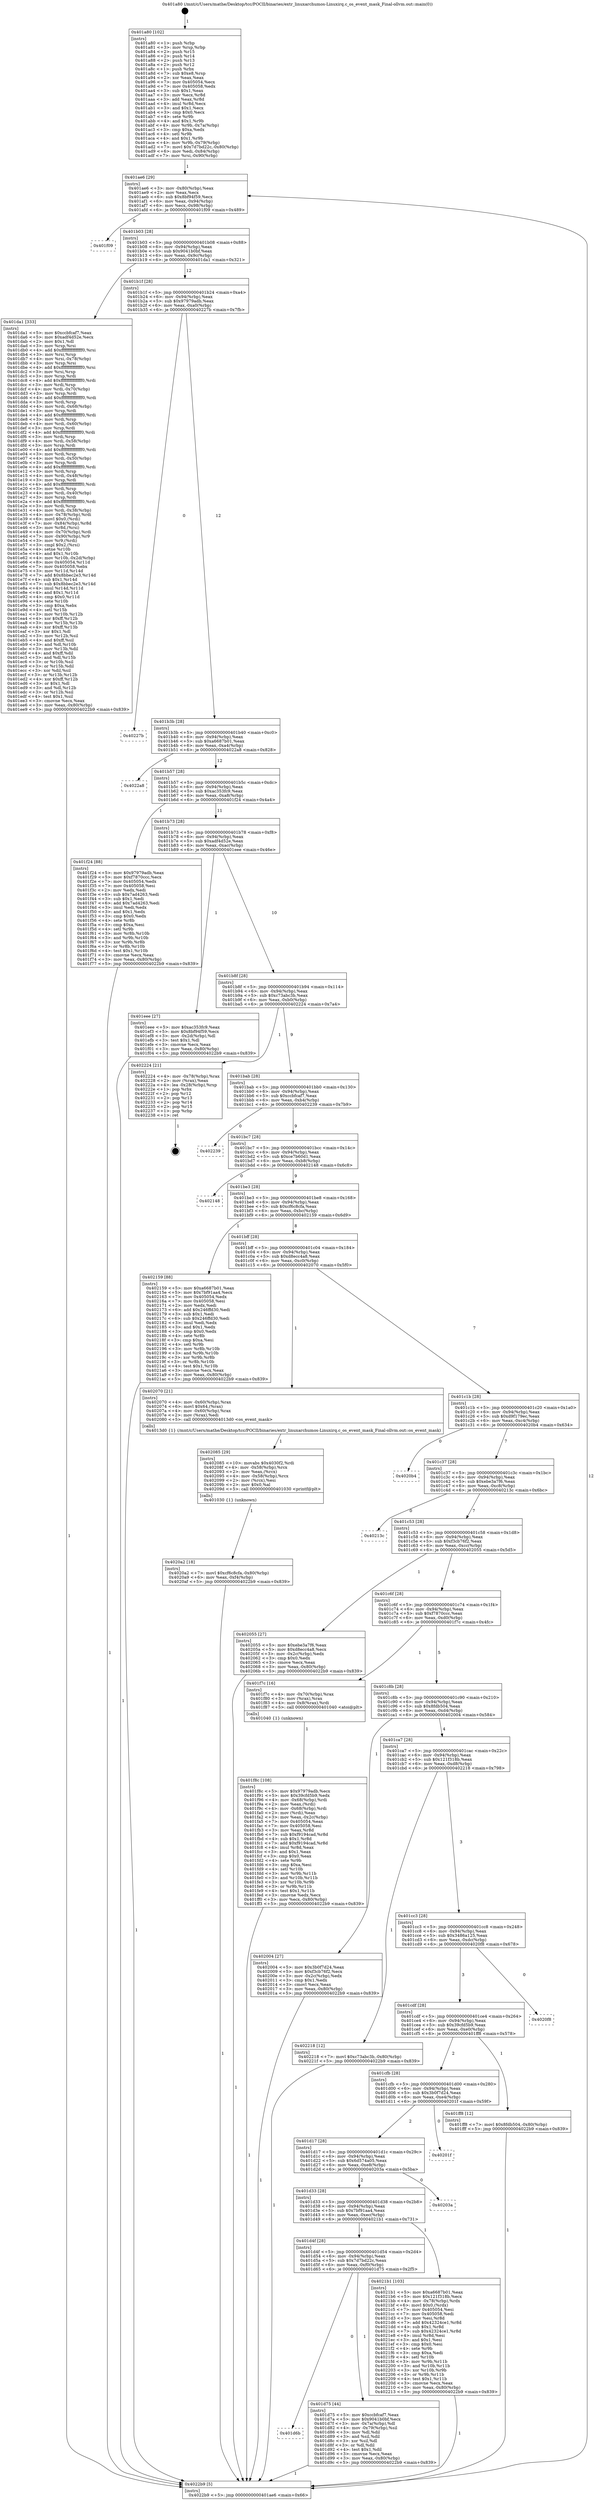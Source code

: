 digraph "0x401a80" {
  label = "0x401a80 (/mnt/c/Users/mathe/Desktop/tcc/POCII/binaries/extr_linuxarchumos-Linuxirq.c_os_event_mask_Final-ollvm.out::main(0))"
  labelloc = "t"
  node[shape=record]

  Entry [label="",width=0.3,height=0.3,shape=circle,fillcolor=black,style=filled]
  "0x401ae6" [label="{
     0x401ae6 [29]\l
     | [instrs]\l
     &nbsp;&nbsp;0x401ae6 \<+3\>: mov -0x80(%rbp),%eax\l
     &nbsp;&nbsp;0x401ae9 \<+2\>: mov %eax,%ecx\l
     &nbsp;&nbsp;0x401aeb \<+6\>: sub $0x8bf94f59,%ecx\l
     &nbsp;&nbsp;0x401af1 \<+6\>: mov %eax,-0x94(%rbp)\l
     &nbsp;&nbsp;0x401af7 \<+6\>: mov %ecx,-0x98(%rbp)\l
     &nbsp;&nbsp;0x401afd \<+6\>: je 0000000000401f09 \<main+0x489\>\l
  }"]
  "0x401f09" [label="{
     0x401f09\l
  }", style=dashed]
  "0x401b03" [label="{
     0x401b03 [28]\l
     | [instrs]\l
     &nbsp;&nbsp;0x401b03 \<+5\>: jmp 0000000000401b08 \<main+0x88\>\l
     &nbsp;&nbsp;0x401b08 \<+6\>: mov -0x94(%rbp),%eax\l
     &nbsp;&nbsp;0x401b0e \<+5\>: sub $0x9041b0bf,%eax\l
     &nbsp;&nbsp;0x401b13 \<+6\>: mov %eax,-0x9c(%rbp)\l
     &nbsp;&nbsp;0x401b19 \<+6\>: je 0000000000401da1 \<main+0x321\>\l
  }"]
  Exit [label="",width=0.3,height=0.3,shape=circle,fillcolor=black,style=filled,peripheries=2]
  "0x401da1" [label="{
     0x401da1 [333]\l
     | [instrs]\l
     &nbsp;&nbsp;0x401da1 \<+5\>: mov $0xccbfcaf7,%eax\l
     &nbsp;&nbsp;0x401da6 \<+5\>: mov $0xadf4d52e,%ecx\l
     &nbsp;&nbsp;0x401dab \<+2\>: mov $0x1,%dl\l
     &nbsp;&nbsp;0x401dad \<+3\>: mov %rsp,%rsi\l
     &nbsp;&nbsp;0x401db0 \<+4\>: add $0xfffffffffffffff0,%rsi\l
     &nbsp;&nbsp;0x401db4 \<+3\>: mov %rsi,%rsp\l
     &nbsp;&nbsp;0x401db7 \<+4\>: mov %rsi,-0x78(%rbp)\l
     &nbsp;&nbsp;0x401dbb \<+3\>: mov %rsp,%rsi\l
     &nbsp;&nbsp;0x401dbe \<+4\>: add $0xfffffffffffffff0,%rsi\l
     &nbsp;&nbsp;0x401dc2 \<+3\>: mov %rsi,%rsp\l
     &nbsp;&nbsp;0x401dc5 \<+3\>: mov %rsp,%rdi\l
     &nbsp;&nbsp;0x401dc8 \<+4\>: add $0xfffffffffffffff0,%rdi\l
     &nbsp;&nbsp;0x401dcc \<+3\>: mov %rdi,%rsp\l
     &nbsp;&nbsp;0x401dcf \<+4\>: mov %rdi,-0x70(%rbp)\l
     &nbsp;&nbsp;0x401dd3 \<+3\>: mov %rsp,%rdi\l
     &nbsp;&nbsp;0x401dd6 \<+4\>: add $0xfffffffffffffff0,%rdi\l
     &nbsp;&nbsp;0x401dda \<+3\>: mov %rdi,%rsp\l
     &nbsp;&nbsp;0x401ddd \<+4\>: mov %rdi,-0x68(%rbp)\l
     &nbsp;&nbsp;0x401de1 \<+3\>: mov %rsp,%rdi\l
     &nbsp;&nbsp;0x401de4 \<+4\>: add $0xfffffffffffffff0,%rdi\l
     &nbsp;&nbsp;0x401de8 \<+3\>: mov %rdi,%rsp\l
     &nbsp;&nbsp;0x401deb \<+4\>: mov %rdi,-0x60(%rbp)\l
     &nbsp;&nbsp;0x401def \<+3\>: mov %rsp,%rdi\l
     &nbsp;&nbsp;0x401df2 \<+4\>: add $0xfffffffffffffff0,%rdi\l
     &nbsp;&nbsp;0x401df6 \<+3\>: mov %rdi,%rsp\l
     &nbsp;&nbsp;0x401df9 \<+4\>: mov %rdi,-0x58(%rbp)\l
     &nbsp;&nbsp;0x401dfd \<+3\>: mov %rsp,%rdi\l
     &nbsp;&nbsp;0x401e00 \<+4\>: add $0xfffffffffffffff0,%rdi\l
     &nbsp;&nbsp;0x401e04 \<+3\>: mov %rdi,%rsp\l
     &nbsp;&nbsp;0x401e07 \<+4\>: mov %rdi,-0x50(%rbp)\l
     &nbsp;&nbsp;0x401e0b \<+3\>: mov %rsp,%rdi\l
     &nbsp;&nbsp;0x401e0e \<+4\>: add $0xfffffffffffffff0,%rdi\l
     &nbsp;&nbsp;0x401e12 \<+3\>: mov %rdi,%rsp\l
     &nbsp;&nbsp;0x401e15 \<+4\>: mov %rdi,-0x48(%rbp)\l
     &nbsp;&nbsp;0x401e19 \<+3\>: mov %rsp,%rdi\l
     &nbsp;&nbsp;0x401e1c \<+4\>: add $0xfffffffffffffff0,%rdi\l
     &nbsp;&nbsp;0x401e20 \<+3\>: mov %rdi,%rsp\l
     &nbsp;&nbsp;0x401e23 \<+4\>: mov %rdi,-0x40(%rbp)\l
     &nbsp;&nbsp;0x401e27 \<+3\>: mov %rsp,%rdi\l
     &nbsp;&nbsp;0x401e2a \<+4\>: add $0xfffffffffffffff0,%rdi\l
     &nbsp;&nbsp;0x401e2e \<+3\>: mov %rdi,%rsp\l
     &nbsp;&nbsp;0x401e31 \<+4\>: mov %rdi,-0x38(%rbp)\l
     &nbsp;&nbsp;0x401e35 \<+4\>: mov -0x78(%rbp),%rdi\l
     &nbsp;&nbsp;0x401e39 \<+6\>: movl $0x0,(%rdi)\l
     &nbsp;&nbsp;0x401e3f \<+7\>: mov -0x84(%rbp),%r8d\l
     &nbsp;&nbsp;0x401e46 \<+3\>: mov %r8d,(%rsi)\l
     &nbsp;&nbsp;0x401e49 \<+4\>: mov -0x70(%rbp),%rdi\l
     &nbsp;&nbsp;0x401e4d \<+7\>: mov -0x90(%rbp),%r9\l
     &nbsp;&nbsp;0x401e54 \<+3\>: mov %r9,(%rdi)\l
     &nbsp;&nbsp;0x401e57 \<+3\>: cmpl $0x2,(%rsi)\l
     &nbsp;&nbsp;0x401e5a \<+4\>: setne %r10b\l
     &nbsp;&nbsp;0x401e5e \<+4\>: and $0x1,%r10b\l
     &nbsp;&nbsp;0x401e62 \<+4\>: mov %r10b,-0x2d(%rbp)\l
     &nbsp;&nbsp;0x401e66 \<+8\>: mov 0x405054,%r11d\l
     &nbsp;&nbsp;0x401e6e \<+7\>: mov 0x405058,%ebx\l
     &nbsp;&nbsp;0x401e75 \<+3\>: mov %r11d,%r14d\l
     &nbsp;&nbsp;0x401e78 \<+7\>: add $0x8bbec2e3,%r14d\l
     &nbsp;&nbsp;0x401e7f \<+4\>: sub $0x1,%r14d\l
     &nbsp;&nbsp;0x401e83 \<+7\>: sub $0x8bbec2e3,%r14d\l
     &nbsp;&nbsp;0x401e8a \<+4\>: imul %r14d,%r11d\l
     &nbsp;&nbsp;0x401e8e \<+4\>: and $0x1,%r11d\l
     &nbsp;&nbsp;0x401e92 \<+4\>: cmp $0x0,%r11d\l
     &nbsp;&nbsp;0x401e96 \<+4\>: sete %r10b\l
     &nbsp;&nbsp;0x401e9a \<+3\>: cmp $0xa,%ebx\l
     &nbsp;&nbsp;0x401e9d \<+4\>: setl %r15b\l
     &nbsp;&nbsp;0x401ea1 \<+3\>: mov %r10b,%r12b\l
     &nbsp;&nbsp;0x401ea4 \<+4\>: xor $0xff,%r12b\l
     &nbsp;&nbsp;0x401ea8 \<+3\>: mov %r15b,%r13b\l
     &nbsp;&nbsp;0x401eab \<+4\>: xor $0xff,%r13b\l
     &nbsp;&nbsp;0x401eaf \<+3\>: xor $0x1,%dl\l
     &nbsp;&nbsp;0x401eb2 \<+3\>: mov %r12b,%sil\l
     &nbsp;&nbsp;0x401eb5 \<+4\>: and $0xff,%sil\l
     &nbsp;&nbsp;0x401eb9 \<+3\>: and %dl,%r10b\l
     &nbsp;&nbsp;0x401ebc \<+3\>: mov %r13b,%dil\l
     &nbsp;&nbsp;0x401ebf \<+4\>: and $0xff,%dil\l
     &nbsp;&nbsp;0x401ec3 \<+3\>: and %dl,%r15b\l
     &nbsp;&nbsp;0x401ec6 \<+3\>: or %r10b,%sil\l
     &nbsp;&nbsp;0x401ec9 \<+3\>: or %r15b,%dil\l
     &nbsp;&nbsp;0x401ecc \<+3\>: xor %dil,%sil\l
     &nbsp;&nbsp;0x401ecf \<+3\>: or %r13b,%r12b\l
     &nbsp;&nbsp;0x401ed2 \<+4\>: xor $0xff,%r12b\l
     &nbsp;&nbsp;0x401ed6 \<+3\>: or $0x1,%dl\l
     &nbsp;&nbsp;0x401ed9 \<+3\>: and %dl,%r12b\l
     &nbsp;&nbsp;0x401edc \<+3\>: or %r12b,%sil\l
     &nbsp;&nbsp;0x401edf \<+4\>: test $0x1,%sil\l
     &nbsp;&nbsp;0x401ee3 \<+3\>: cmovne %ecx,%eax\l
     &nbsp;&nbsp;0x401ee6 \<+3\>: mov %eax,-0x80(%rbp)\l
     &nbsp;&nbsp;0x401ee9 \<+5\>: jmp 00000000004022b9 \<main+0x839\>\l
  }"]
  "0x401b1f" [label="{
     0x401b1f [28]\l
     | [instrs]\l
     &nbsp;&nbsp;0x401b1f \<+5\>: jmp 0000000000401b24 \<main+0xa4\>\l
     &nbsp;&nbsp;0x401b24 \<+6\>: mov -0x94(%rbp),%eax\l
     &nbsp;&nbsp;0x401b2a \<+5\>: sub $0x97979adb,%eax\l
     &nbsp;&nbsp;0x401b2f \<+6\>: mov %eax,-0xa0(%rbp)\l
     &nbsp;&nbsp;0x401b35 \<+6\>: je 000000000040227b \<main+0x7fb\>\l
  }"]
  "0x4020a2" [label="{
     0x4020a2 [18]\l
     | [instrs]\l
     &nbsp;&nbsp;0x4020a2 \<+7\>: movl $0xcf6c8cfa,-0x80(%rbp)\l
     &nbsp;&nbsp;0x4020a9 \<+6\>: mov %eax,-0xf4(%rbp)\l
     &nbsp;&nbsp;0x4020af \<+5\>: jmp 00000000004022b9 \<main+0x839\>\l
  }"]
  "0x40227b" [label="{
     0x40227b\l
  }", style=dashed]
  "0x401b3b" [label="{
     0x401b3b [28]\l
     | [instrs]\l
     &nbsp;&nbsp;0x401b3b \<+5\>: jmp 0000000000401b40 \<main+0xc0\>\l
     &nbsp;&nbsp;0x401b40 \<+6\>: mov -0x94(%rbp),%eax\l
     &nbsp;&nbsp;0x401b46 \<+5\>: sub $0xa6687b01,%eax\l
     &nbsp;&nbsp;0x401b4b \<+6\>: mov %eax,-0xa4(%rbp)\l
     &nbsp;&nbsp;0x401b51 \<+6\>: je 00000000004022a8 \<main+0x828\>\l
  }"]
  "0x402085" [label="{
     0x402085 [29]\l
     | [instrs]\l
     &nbsp;&nbsp;0x402085 \<+10\>: movabs $0x4030f2,%rdi\l
     &nbsp;&nbsp;0x40208f \<+4\>: mov -0x58(%rbp),%rcx\l
     &nbsp;&nbsp;0x402093 \<+2\>: mov %eax,(%rcx)\l
     &nbsp;&nbsp;0x402095 \<+4\>: mov -0x58(%rbp),%rcx\l
     &nbsp;&nbsp;0x402099 \<+2\>: mov (%rcx),%esi\l
     &nbsp;&nbsp;0x40209b \<+2\>: mov $0x0,%al\l
     &nbsp;&nbsp;0x40209d \<+5\>: call 0000000000401030 \<printf@plt\>\l
     | [calls]\l
     &nbsp;&nbsp;0x401030 \{1\} (unknown)\l
  }"]
  "0x4022a8" [label="{
     0x4022a8\l
  }", style=dashed]
  "0x401b57" [label="{
     0x401b57 [28]\l
     | [instrs]\l
     &nbsp;&nbsp;0x401b57 \<+5\>: jmp 0000000000401b5c \<main+0xdc\>\l
     &nbsp;&nbsp;0x401b5c \<+6\>: mov -0x94(%rbp),%eax\l
     &nbsp;&nbsp;0x401b62 \<+5\>: sub $0xac353fc9,%eax\l
     &nbsp;&nbsp;0x401b67 \<+6\>: mov %eax,-0xa8(%rbp)\l
     &nbsp;&nbsp;0x401b6d \<+6\>: je 0000000000401f24 \<main+0x4a4\>\l
  }"]
  "0x401f8c" [label="{
     0x401f8c [108]\l
     | [instrs]\l
     &nbsp;&nbsp;0x401f8c \<+5\>: mov $0x97979adb,%ecx\l
     &nbsp;&nbsp;0x401f91 \<+5\>: mov $0x39cfd5b9,%edx\l
     &nbsp;&nbsp;0x401f96 \<+4\>: mov -0x68(%rbp),%rdi\l
     &nbsp;&nbsp;0x401f9a \<+2\>: mov %eax,(%rdi)\l
     &nbsp;&nbsp;0x401f9c \<+4\>: mov -0x68(%rbp),%rdi\l
     &nbsp;&nbsp;0x401fa0 \<+2\>: mov (%rdi),%eax\l
     &nbsp;&nbsp;0x401fa2 \<+3\>: mov %eax,-0x2c(%rbp)\l
     &nbsp;&nbsp;0x401fa5 \<+7\>: mov 0x405054,%eax\l
     &nbsp;&nbsp;0x401fac \<+7\>: mov 0x405058,%esi\l
     &nbsp;&nbsp;0x401fb3 \<+3\>: mov %eax,%r8d\l
     &nbsp;&nbsp;0x401fb6 \<+7\>: sub $0xf9194cad,%r8d\l
     &nbsp;&nbsp;0x401fbd \<+4\>: sub $0x1,%r8d\l
     &nbsp;&nbsp;0x401fc1 \<+7\>: add $0xf9194cad,%r8d\l
     &nbsp;&nbsp;0x401fc8 \<+4\>: imul %r8d,%eax\l
     &nbsp;&nbsp;0x401fcc \<+3\>: and $0x1,%eax\l
     &nbsp;&nbsp;0x401fcf \<+3\>: cmp $0x0,%eax\l
     &nbsp;&nbsp;0x401fd2 \<+4\>: sete %r9b\l
     &nbsp;&nbsp;0x401fd6 \<+3\>: cmp $0xa,%esi\l
     &nbsp;&nbsp;0x401fd9 \<+4\>: setl %r10b\l
     &nbsp;&nbsp;0x401fdd \<+3\>: mov %r9b,%r11b\l
     &nbsp;&nbsp;0x401fe0 \<+3\>: and %r10b,%r11b\l
     &nbsp;&nbsp;0x401fe3 \<+3\>: xor %r10b,%r9b\l
     &nbsp;&nbsp;0x401fe6 \<+3\>: or %r9b,%r11b\l
     &nbsp;&nbsp;0x401fe9 \<+4\>: test $0x1,%r11b\l
     &nbsp;&nbsp;0x401fed \<+3\>: cmovne %edx,%ecx\l
     &nbsp;&nbsp;0x401ff0 \<+3\>: mov %ecx,-0x80(%rbp)\l
     &nbsp;&nbsp;0x401ff3 \<+5\>: jmp 00000000004022b9 \<main+0x839\>\l
  }"]
  "0x401f24" [label="{
     0x401f24 [88]\l
     | [instrs]\l
     &nbsp;&nbsp;0x401f24 \<+5\>: mov $0x97979adb,%eax\l
     &nbsp;&nbsp;0x401f29 \<+5\>: mov $0xf7870ccc,%ecx\l
     &nbsp;&nbsp;0x401f2e \<+7\>: mov 0x405054,%edx\l
     &nbsp;&nbsp;0x401f35 \<+7\>: mov 0x405058,%esi\l
     &nbsp;&nbsp;0x401f3c \<+2\>: mov %edx,%edi\l
     &nbsp;&nbsp;0x401f3e \<+6\>: sub $0x7ad4263,%edi\l
     &nbsp;&nbsp;0x401f44 \<+3\>: sub $0x1,%edi\l
     &nbsp;&nbsp;0x401f47 \<+6\>: add $0x7ad4263,%edi\l
     &nbsp;&nbsp;0x401f4d \<+3\>: imul %edi,%edx\l
     &nbsp;&nbsp;0x401f50 \<+3\>: and $0x1,%edx\l
     &nbsp;&nbsp;0x401f53 \<+3\>: cmp $0x0,%edx\l
     &nbsp;&nbsp;0x401f56 \<+4\>: sete %r8b\l
     &nbsp;&nbsp;0x401f5a \<+3\>: cmp $0xa,%esi\l
     &nbsp;&nbsp;0x401f5d \<+4\>: setl %r9b\l
     &nbsp;&nbsp;0x401f61 \<+3\>: mov %r8b,%r10b\l
     &nbsp;&nbsp;0x401f64 \<+3\>: and %r9b,%r10b\l
     &nbsp;&nbsp;0x401f67 \<+3\>: xor %r9b,%r8b\l
     &nbsp;&nbsp;0x401f6a \<+3\>: or %r8b,%r10b\l
     &nbsp;&nbsp;0x401f6d \<+4\>: test $0x1,%r10b\l
     &nbsp;&nbsp;0x401f71 \<+3\>: cmovne %ecx,%eax\l
     &nbsp;&nbsp;0x401f74 \<+3\>: mov %eax,-0x80(%rbp)\l
     &nbsp;&nbsp;0x401f77 \<+5\>: jmp 00000000004022b9 \<main+0x839\>\l
  }"]
  "0x401b73" [label="{
     0x401b73 [28]\l
     | [instrs]\l
     &nbsp;&nbsp;0x401b73 \<+5\>: jmp 0000000000401b78 \<main+0xf8\>\l
     &nbsp;&nbsp;0x401b78 \<+6\>: mov -0x94(%rbp),%eax\l
     &nbsp;&nbsp;0x401b7e \<+5\>: sub $0xadf4d52e,%eax\l
     &nbsp;&nbsp;0x401b83 \<+6\>: mov %eax,-0xac(%rbp)\l
     &nbsp;&nbsp;0x401b89 \<+6\>: je 0000000000401eee \<main+0x46e\>\l
  }"]
  "0x401a80" [label="{
     0x401a80 [102]\l
     | [instrs]\l
     &nbsp;&nbsp;0x401a80 \<+1\>: push %rbp\l
     &nbsp;&nbsp;0x401a81 \<+3\>: mov %rsp,%rbp\l
     &nbsp;&nbsp;0x401a84 \<+2\>: push %r15\l
     &nbsp;&nbsp;0x401a86 \<+2\>: push %r14\l
     &nbsp;&nbsp;0x401a88 \<+2\>: push %r13\l
     &nbsp;&nbsp;0x401a8a \<+2\>: push %r12\l
     &nbsp;&nbsp;0x401a8c \<+1\>: push %rbx\l
     &nbsp;&nbsp;0x401a8d \<+7\>: sub $0xe8,%rsp\l
     &nbsp;&nbsp;0x401a94 \<+2\>: xor %eax,%eax\l
     &nbsp;&nbsp;0x401a96 \<+7\>: mov 0x405054,%ecx\l
     &nbsp;&nbsp;0x401a9d \<+7\>: mov 0x405058,%edx\l
     &nbsp;&nbsp;0x401aa4 \<+3\>: sub $0x1,%eax\l
     &nbsp;&nbsp;0x401aa7 \<+3\>: mov %ecx,%r8d\l
     &nbsp;&nbsp;0x401aaa \<+3\>: add %eax,%r8d\l
     &nbsp;&nbsp;0x401aad \<+4\>: imul %r8d,%ecx\l
     &nbsp;&nbsp;0x401ab1 \<+3\>: and $0x1,%ecx\l
     &nbsp;&nbsp;0x401ab4 \<+3\>: cmp $0x0,%ecx\l
     &nbsp;&nbsp;0x401ab7 \<+4\>: sete %r9b\l
     &nbsp;&nbsp;0x401abb \<+4\>: and $0x1,%r9b\l
     &nbsp;&nbsp;0x401abf \<+4\>: mov %r9b,-0x7a(%rbp)\l
     &nbsp;&nbsp;0x401ac3 \<+3\>: cmp $0xa,%edx\l
     &nbsp;&nbsp;0x401ac6 \<+4\>: setl %r9b\l
     &nbsp;&nbsp;0x401aca \<+4\>: and $0x1,%r9b\l
     &nbsp;&nbsp;0x401ace \<+4\>: mov %r9b,-0x79(%rbp)\l
     &nbsp;&nbsp;0x401ad2 \<+7\>: movl $0x7d7bd22c,-0x80(%rbp)\l
     &nbsp;&nbsp;0x401ad9 \<+6\>: mov %edi,-0x84(%rbp)\l
     &nbsp;&nbsp;0x401adf \<+7\>: mov %rsi,-0x90(%rbp)\l
  }"]
  "0x401eee" [label="{
     0x401eee [27]\l
     | [instrs]\l
     &nbsp;&nbsp;0x401eee \<+5\>: mov $0xac353fc9,%eax\l
     &nbsp;&nbsp;0x401ef3 \<+5\>: mov $0x8bf94f59,%ecx\l
     &nbsp;&nbsp;0x401ef8 \<+3\>: mov -0x2d(%rbp),%dl\l
     &nbsp;&nbsp;0x401efb \<+3\>: test $0x1,%dl\l
     &nbsp;&nbsp;0x401efe \<+3\>: cmovne %ecx,%eax\l
     &nbsp;&nbsp;0x401f01 \<+3\>: mov %eax,-0x80(%rbp)\l
     &nbsp;&nbsp;0x401f04 \<+5\>: jmp 00000000004022b9 \<main+0x839\>\l
  }"]
  "0x401b8f" [label="{
     0x401b8f [28]\l
     | [instrs]\l
     &nbsp;&nbsp;0x401b8f \<+5\>: jmp 0000000000401b94 \<main+0x114\>\l
     &nbsp;&nbsp;0x401b94 \<+6\>: mov -0x94(%rbp),%eax\l
     &nbsp;&nbsp;0x401b9a \<+5\>: sub $0xc73abc3b,%eax\l
     &nbsp;&nbsp;0x401b9f \<+6\>: mov %eax,-0xb0(%rbp)\l
     &nbsp;&nbsp;0x401ba5 \<+6\>: je 0000000000402224 \<main+0x7a4\>\l
  }"]
  "0x4022b9" [label="{
     0x4022b9 [5]\l
     | [instrs]\l
     &nbsp;&nbsp;0x4022b9 \<+5\>: jmp 0000000000401ae6 \<main+0x66\>\l
  }"]
  "0x402224" [label="{
     0x402224 [21]\l
     | [instrs]\l
     &nbsp;&nbsp;0x402224 \<+4\>: mov -0x78(%rbp),%rax\l
     &nbsp;&nbsp;0x402228 \<+2\>: mov (%rax),%eax\l
     &nbsp;&nbsp;0x40222a \<+4\>: lea -0x28(%rbp),%rsp\l
     &nbsp;&nbsp;0x40222e \<+1\>: pop %rbx\l
     &nbsp;&nbsp;0x40222f \<+2\>: pop %r12\l
     &nbsp;&nbsp;0x402231 \<+2\>: pop %r13\l
     &nbsp;&nbsp;0x402233 \<+2\>: pop %r14\l
     &nbsp;&nbsp;0x402235 \<+2\>: pop %r15\l
     &nbsp;&nbsp;0x402237 \<+1\>: pop %rbp\l
     &nbsp;&nbsp;0x402238 \<+1\>: ret\l
  }"]
  "0x401bab" [label="{
     0x401bab [28]\l
     | [instrs]\l
     &nbsp;&nbsp;0x401bab \<+5\>: jmp 0000000000401bb0 \<main+0x130\>\l
     &nbsp;&nbsp;0x401bb0 \<+6\>: mov -0x94(%rbp),%eax\l
     &nbsp;&nbsp;0x401bb6 \<+5\>: sub $0xccbfcaf7,%eax\l
     &nbsp;&nbsp;0x401bbb \<+6\>: mov %eax,-0xb4(%rbp)\l
     &nbsp;&nbsp;0x401bc1 \<+6\>: je 0000000000402239 \<main+0x7b9\>\l
  }"]
  "0x401d6b" [label="{
     0x401d6b\l
  }", style=dashed]
  "0x402239" [label="{
     0x402239\l
  }", style=dashed]
  "0x401bc7" [label="{
     0x401bc7 [28]\l
     | [instrs]\l
     &nbsp;&nbsp;0x401bc7 \<+5\>: jmp 0000000000401bcc \<main+0x14c\>\l
     &nbsp;&nbsp;0x401bcc \<+6\>: mov -0x94(%rbp),%eax\l
     &nbsp;&nbsp;0x401bd2 \<+5\>: sub $0xce7b60d1,%eax\l
     &nbsp;&nbsp;0x401bd7 \<+6\>: mov %eax,-0xb8(%rbp)\l
     &nbsp;&nbsp;0x401bdd \<+6\>: je 0000000000402148 \<main+0x6c8\>\l
  }"]
  "0x401d75" [label="{
     0x401d75 [44]\l
     | [instrs]\l
     &nbsp;&nbsp;0x401d75 \<+5\>: mov $0xccbfcaf7,%eax\l
     &nbsp;&nbsp;0x401d7a \<+5\>: mov $0x9041b0bf,%ecx\l
     &nbsp;&nbsp;0x401d7f \<+3\>: mov -0x7a(%rbp),%dl\l
     &nbsp;&nbsp;0x401d82 \<+4\>: mov -0x79(%rbp),%sil\l
     &nbsp;&nbsp;0x401d86 \<+3\>: mov %dl,%dil\l
     &nbsp;&nbsp;0x401d89 \<+3\>: and %sil,%dil\l
     &nbsp;&nbsp;0x401d8c \<+3\>: xor %sil,%dl\l
     &nbsp;&nbsp;0x401d8f \<+3\>: or %dl,%dil\l
     &nbsp;&nbsp;0x401d92 \<+4\>: test $0x1,%dil\l
     &nbsp;&nbsp;0x401d96 \<+3\>: cmovne %ecx,%eax\l
     &nbsp;&nbsp;0x401d99 \<+3\>: mov %eax,-0x80(%rbp)\l
     &nbsp;&nbsp;0x401d9c \<+5\>: jmp 00000000004022b9 \<main+0x839\>\l
  }"]
  "0x402148" [label="{
     0x402148\l
  }", style=dashed]
  "0x401be3" [label="{
     0x401be3 [28]\l
     | [instrs]\l
     &nbsp;&nbsp;0x401be3 \<+5\>: jmp 0000000000401be8 \<main+0x168\>\l
     &nbsp;&nbsp;0x401be8 \<+6\>: mov -0x94(%rbp),%eax\l
     &nbsp;&nbsp;0x401bee \<+5\>: sub $0xcf6c8cfa,%eax\l
     &nbsp;&nbsp;0x401bf3 \<+6\>: mov %eax,-0xbc(%rbp)\l
     &nbsp;&nbsp;0x401bf9 \<+6\>: je 0000000000402159 \<main+0x6d9\>\l
  }"]
  "0x401d4f" [label="{
     0x401d4f [28]\l
     | [instrs]\l
     &nbsp;&nbsp;0x401d4f \<+5\>: jmp 0000000000401d54 \<main+0x2d4\>\l
     &nbsp;&nbsp;0x401d54 \<+6\>: mov -0x94(%rbp),%eax\l
     &nbsp;&nbsp;0x401d5a \<+5\>: sub $0x7d7bd22c,%eax\l
     &nbsp;&nbsp;0x401d5f \<+6\>: mov %eax,-0xf0(%rbp)\l
     &nbsp;&nbsp;0x401d65 \<+6\>: je 0000000000401d75 \<main+0x2f5\>\l
  }"]
  "0x402159" [label="{
     0x402159 [88]\l
     | [instrs]\l
     &nbsp;&nbsp;0x402159 \<+5\>: mov $0xa6687b01,%eax\l
     &nbsp;&nbsp;0x40215e \<+5\>: mov $0x7bf91aa4,%ecx\l
     &nbsp;&nbsp;0x402163 \<+7\>: mov 0x405054,%edx\l
     &nbsp;&nbsp;0x40216a \<+7\>: mov 0x405058,%esi\l
     &nbsp;&nbsp;0x402171 \<+2\>: mov %edx,%edi\l
     &nbsp;&nbsp;0x402173 \<+6\>: add $0x246ffd30,%edi\l
     &nbsp;&nbsp;0x402179 \<+3\>: sub $0x1,%edi\l
     &nbsp;&nbsp;0x40217c \<+6\>: sub $0x246ffd30,%edi\l
     &nbsp;&nbsp;0x402182 \<+3\>: imul %edi,%edx\l
     &nbsp;&nbsp;0x402185 \<+3\>: and $0x1,%edx\l
     &nbsp;&nbsp;0x402188 \<+3\>: cmp $0x0,%edx\l
     &nbsp;&nbsp;0x40218b \<+4\>: sete %r8b\l
     &nbsp;&nbsp;0x40218f \<+3\>: cmp $0xa,%esi\l
     &nbsp;&nbsp;0x402192 \<+4\>: setl %r9b\l
     &nbsp;&nbsp;0x402196 \<+3\>: mov %r8b,%r10b\l
     &nbsp;&nbsp;0x402199 \<+3\>: and %r9b,%r10b\l
     &nbsp;&nbsp;0x40219c \<+3\>: xor %r9b,%r8b\l
     &nbsp;&nbsp;0x40219f \<+3\>: or %r8b,%r10b\l
     &nbsp;&nbsp;0x4021a2 \<+4\>: test $0x1,%r10b\l
     &nbsp;&nbsp;0x4021a6 \<+3\>: cmovne %ecx,%eax\l
     &nbsp;&nbsp;0x4021a9 \<+3\>: mov %eax,-0x80(%rbp)\l
     &nbsp;&nbsp;0x4021ac \<+5\>: jmp 00000000004022b9 \<main+0x839\>\l
  }"]
  "0x401bff" [label="{
     0x401bff [28]\l
     | [instrs]\l
     &nbsp;&nbsp;0x401bff \<+5\>: jmp 0000000000401c04 \<main+0x184\>\l
     &nbsp;&nbsp;0x401c04 \<+6\>: mov -0x94(%rbp),%eax\l
     &nbsp;&nbsp;0x401c0a \<+5\>: sub $0xd8ecc4a8,%eax\l
     &nbsp;&nbsp;0x401c0f \<+6\>: mov %eax,-0xc0(%rbp)\l
     &nbsp;&nbsp;0x401c15 \<+6\>: je 0000000000402070 \<main+0x5f0\>\l
  }"]
  "0x4021b1" [label="{
     0x4021b1 [103]\l
     | [instrs]\l
     &nbsp;&nbsp;0x4021b1 \<+5\>: mov $0xa6687b01,%eax\l
     &nbsp;&nbsp;0x4021b6 \<+5\>: mov $0x121f318b,%ecx\l
     &nbsp;&nbsp;0x4021bb \<+4\>: mov -0x78(%rbp),%rdx\l
     &nbsp;&nbsp;0x4021bf \<+6\>: movl $0x0,(%rdx)\l
     &nbsp;&nbsp;0x4021c5 \<+7\>: mov 0x405054,%esi\l
     &nbsp;&nbsp;0x4021cc \<+7\>: mov 0x405058,%edi\l
     &nbsp;&nbsp;0x4021d3 \<+3\>: mov %esi,%r8d\l
     &nbsp;&nbsp;0x4021d6 \<+7\>: add $0x42324ce1,%r8d\l
     &nbsp;&nbsp;0x4021dd \<+4\>: sub $0x1,%r8d\l
     &nbsp;&nbsp;0x4021e1 \<+7\>: sub $0x42324ce1,%r8d\l
     &nbsp;&nbsp;0x4021e8 \<+4\>: imul %r8d,%esi\l
     &nbsp;&nbsp;0x4021ec \<+3\>: and $0x1,%esi\l
     &nbsp;&nbsp;0x4021ef \<+3\>: cmp $0x0,%esi\l
     &nbsp;&nbsp;0x4021f2 \<+4\>: sete %r9b\l
     &nbsp;&nbsp;0x4021f6 \<+3\>: cmp $0xa,%edi\l
     &nbsp;&nbsp;0x4021f9 \<+4\>: setl %r10b\l
     &nbsp;&nbsp;0x4021fd \<+3\>: mov %r9b,%r11b\l
     &nbsp;&nbsp;0x402200 \<+3\>: and %r10b,%r11b\l
     &nbsp;&nbsp;0x402203 \<+3\>: xor %r10b,%r9b\l
     &nbsp;&nbsp;0x402206 \<+3\>: or %r9b,%r11b\l
     &nbsp;&nbsp;0x402209 \<+4\>: test $0x1,%r11b\l
     &nbsp;&nbsp;0x40220d \<+3\>: cmovne %ecx,%eax\l
     &nbsp;&nbsp;0x402210 \<+3\>: mov %eax,-0x80(%rbp)\l
     &nbsp;&nbsp;0x402213 \<+5\>: jmp 00000000004022b9 \<main+0x839\>\l
  }"]
  "0x402070" [label="{
     0x402070 [21]\l
     | [instrs]\l
     &nbsp;&nbsp;0x402070 \<+4\>: mov -0x60(%rbp),%rax\l
     &nbsp;&nbsp;0x402074 \<+6\>: movl $0x64,(%rax)\l
     &nbsp;&nbsp;0x40207a \<+4\>: mov -0x60(%rbp),%rax\l
     &nbsp;&nbsp;0x40207e \<+2\>: mov (%rax),%edi\l
     &nbsp;&nbsp;0x402080 \<+5\>: call 00000000004013d0 \<os_event_mask\>\l
     | [calls]\l
     &nbsp;&nbsp;0x4013d0 \{1\} (/mnt/c/Users/mathe/Desktop/tcc/POCII/binaries/extr_linuxarchumos-Linuxirq.c_os_event_mask_Final-ollvm.out::os_event_mask)\l
  }"]
  "0x401c1b" [label="{
     0x401c1b [28]\l
     | [instrs]\l
     &nbsp;&nbsp;0x401c1b \<+5\>: jmp 0000000000401c20 \<main+0x1a0\>\l
     &nbsp;&nbsp;0x401c20 \<+6\>: mov -0x94(%rbp),%eax\l
     &nbsp;&nbsp;0x401c26 \<+5\>: sub $0xd9f179ec,%eax\l
     &nbsp;&nbsp;0x401c2b \<+6\>: mov %eax,-0xc4(%rbp)\l
     &nbsp;&nbsp;0x401c31 \<+6\>: je 00000000004020b4 \<main+0x634\>\l
  }"]
  "0x401d33" [label="{
     0x401d33 [28]\l
     | [instrs]\l
     &nbsp;&nbsp;0x401d33 \<+5\>: jmp 0000000000401d38 \<main+0x2b8\>\l
     &nbsp;&nbsp;0x401d38 \<+6\>: mov -0x94(%rbp),%eax\l
     &nbsp;&nbsp;0x401d3e \<+5\>: sub $0x7bf91aa4,%eax\l
     &nbsp;&nbsp;0x401d43 \<+6\>: mov %eax,-0xec(%rbp)\l
     &nbsp;&nbsp;0x401d49 \<+6\>: je 00000000004021b1 \<main+0x731\>\l
  }"]
  "0x4020b4" [label="{
     0x4020b4\l
  }", style=dashed]
  "0x401c37" [label="{
     0x401c37 [28]\l
     | [instrs]\l
     &nbsp;&nbsp;0x401c37 \<+5\>: jmp 0000000000401c3c \<main+0x1bc\>\l
     &nbsp;&nbsp;0x401c3c \<+6\>: mov -0x94(%rbp),%eax\l
     &nbsp;&nbsp;0x401c42 \<+5\>: sub $0xebe3a7f6,%eax\l
     &nbsp;&nbsp;0x401c47 \<+6\>: mov %eax,-0xc8(%rbp)\l
     &nbsp;&nbsp;0x401c4d \<+6\>: je 000000000040213c \<main+0x6bc\>\l
  }"]
  "0x40203a" [label="{
     0x40203a\l
  }", style=dashed]
  "0x40213c" [label="{
     0x40213c\l
  }", style=dashed]
  "0x401c53" [label="{
     0x401c53 [28]\l
     | [instrs]\l
     &nbsp;&nbsp;0x401c53 \<+5\>: jmp 0000000000401c58 \<main+0x1d8\>\l
     &nbsp;&nbsp;0x401c58 \<+6\>: mov -0x94(%rbp),%eax\l
     &nbsp;&nbsp;0x401c5e \<+5\>: sub $0xf3cb76f2,%eax\l
     &nbsp;&nbsp;0x401c63 \<+6\>: mov %eax,-0xcc(%rbp)\l
     &nbsp;&nbsp;0x401c69 \<+6\>: je 0000000000402055 \<main+0x5d5\>\l
  }"]
  "0x401d17" [label="{
     0x401d17 [28]\l
     | [instrs]\l
     &nbsp;&nbsp;0x401d17 \<+5\>: jmp 0000000000401d1c \<main+0x29c\>\l
     &nbsp;&nbsp;0x401d1c \<+6\>: mov -0x94(%rbp),%eax\l
     &nbsp;&nbsp;0x401d22 \<+5\>: sub $0x6d574a05,%eax\l
     &nbsp;&nbsp;0x401d27 \<+6\>: mov %eax,-0xe8(%rbp)\l
     &nbsp;&nbsp;0x401d2d \<+6\>: je 000000000040203a \<main+0x5ba\>\l
  }"]
  "0x402055" [label="{
     0x402055 [27]\l
     | [instrs]\l
     &nbsp;&nbsp;0x402055 \<+5\>: mov $0xebe3a7f6,%eax\l
     &nbsp;&nbsp;0x40205a \<+5\>: mov $0xd8ecc4a8,%ecx\l
     &nbsp;&nbsp;0x40205f \<+3\>: mov -0x2c(%rbp),%edx\l
     &nbsp;&nbsp;0x402062 \<+3\>: cmp $0x0,%edx\l
     &nbsp;&nbsp;0x402065 \<+3\>: cmove %ecx,%eax\l
     &nbsp;&nbsp;0x402068 \<+3\>: mov %eax,-0x80(%rbp)\l
     &nbsp;&nbsp;0x40206b \<+5\>: jmp 00000000004022b9 \<main+0x839\>\l
  }"]
  "0x401c6f" [label="{
     0x401c6f [28]\l
     | [instrs]\l
     &nbsp;&nbsp;0x401c6f \<+5\>: jmp 0000000000401c74 \<main+0x1f4\>\l
     &nbsp;&nbsp;0x401c74 \<+6\>: mov -0x94(%rbp),%eax\l
     &nbsp;&nbsp;0x401c7a \<+5\>: sub $0xf7870ccc,%eax\l
     &nbsp;&nbsp;0x401c7f \<+6\>: mov %eax,-0xd0(%rbp)\l
     &nbsp;&nbsp;0x401c85 \<+6\>: je 0000000000401f7c \<main+0x4fc\>\l
  }"]
  "0x40201f" [label="{
     0x40201f\l
  }", style=dashed]
  "0x401f7c" [label="{
     0x401f7c [16]\l
     | [instrs]\l
     &nbsp;&nbsp;0x401f7c \<+4\>: mov -0x70(%rbp),%rax\l
     &nbsp;&nbsp;0x401f80 \<+3\>: mov (%rax),%rax\l
     &nbsp;&nbsp;0x401f83 \<+4\>: mov 0x8(%rax),%rdi\l
     &nbsp;&nbsp;0x401f87 \<+5\>: call 0000000000401040 \<atoi@plt\>\l
     | [calls]\l
     &nbsp;&nbsp;0x401040 \{1\} (unknown)\l
  }"]
  "0x401c8b" [label="{
     0x401c8b [28]\l
     | [instrs]\l
     &nbsp;&nbsp;0x401c8b \<+5\>: jmp 0000000000401c90 \<main+0x210\>\l
     &nbsp;&nbsp;0x401c90 \<+6\>: mov -0x94(%rbp),%eax\l
     &nbsp;&nbsp;0x401c96 \<+5\>: sub $0x8fdb504,%eax\l
     &nbsp;&nbsp;0x401c9b \<+6\>: mov %eax,-0xd4(%rbp)\l
     &nbsp;&nbsp;0x401ca1 \<+6\>: je 0000000000402004 \<main+0x584\>\l
  }"]
  "0x401cfb" [label="{
     0x401cfb [28]\l
     | [instrs]\l
     &nbsp;&nbsp;0x401cfb \<+5\>: jmp 0000000000401d00 \<main+0x280\>\l
     &nbsp;&nbsp;0x401d00 \<+6\>: mov -0x94(%rbp),%eax\l
     &nbsp;&nbsp;0x401d06 \<+5\>: sub $0x3b0f7d24,%eax\l
     &nbsp;&nbsp;0x401d0b \<+6\>: mov %eax,-0xe4(%rbp)\l
     &nbsp;&nbsp;0x401d11 \<+6\>: je 000000000040201f \<main+0x59f\>\l
  }"]
  "0x402004" [label="{
     0x402004 [27]\l
     | [instrs]\l
     &nbsp;&nbsp;0x402004 \<+5\>: mov $0x3b0f7d24,%eax\l
     &nbsp;&nbsp;0x402009 \<+5\>: mov $0xf3cb76f2,%ecx\l
     &nbsp;&nbsp;0x40200e \<+3\>: mov -0x2c(%rbp),%edx\l
     &nbsp;&nbsp;0x402011 \<+3\>: cmp $0x1,%edx\l
     &nbsp;&nbsp;0x402014 \<+3\>: cmovl %ecx,%eax\l
     &nbsp;&nbsp;0x402017 \<+3\>: mov %eax,-0x80(%rbp)\l
     &nbsp;&nbsp;0x40201a \<+5\>: jmp 00000000004022b9 \<main+0x839\>\l
  }"]
  "0x401ca7" [label="{
     0x401ca7 [28]\l
     | [instrs]\l
     &nbsp;&nbsp;0x401ca7 \<+5\>: jmp 0000000000401cac \<main+0x22c\>\l
     &nbsp;&nbsp;0x401cac \<+6\>: mov -0x94(%rbp),%eax\l
     &nbsp;&nbsp;0x401cb2 \<+5\>: sub $0x121f318b,%eax\l
     &nbsp;&nbsp;0x401cb7 \<+6\>: mov %eax,-0xd8(%rbp)\l
     &nbsp;&nbsp;0x401cbd \<+6\>: je 0000000000402218 \<main+0x798\>\l
  }"]
  "0x401ff8" [label="{
     0x401ff8 [12]\l
     | [instrs]\l
     &nbsp;&nbsp;0x401ff8 \<+7\>: movl $0x8fdb504,-0x80(%rbp)\l
     &nbsp;&nbsp;0x401fff \<+5\>: jmp 00000000004022b9 \<main+0x839\>\l
  }"]
  "0x402218" [label="{
     0x402218 [12]\l
     | [instrs]\l
     &nbsp;&nbsp;0x402218 \<+7\>: movl $0xc73abc3b,-0x80(%rbp)\l
     &nbsp;&nbsp;0x40221f \<+5\>: jmp 00000000004022b9 \<main+0x839\>\l
  }"]
  "0x401cc3" [label="{
     0x401cc3 [28]\l
     | [instrs]\l
     &nbsp;&nbsp;0x401cc3 \<+5\>: jmp 0000000000401cc8 \<main+0x248\>\l
     &nbsp;&nbsp;0x401cc8 \<+6\>: mov -0x94(%rbp),%eax\l
     &nbsp;&nbsp;0x401cce \<+5\>: sub $0x3486a125,%eax\l
     &nbsp;&nbsp;0x401cd3 \<+6\>: mov %eax,-0xdc(%rbp)\l
     &nbsp;&nbsp;0x401cd9 \<+6\>: je 00000000004020f8 \<main+0x678\>\l
  }"]
  "0x401cdf" [label="{
     0x401cdf [28]\l
     | [instrs]\l
     &nbsp;&nbsp;0x401cdf \<+5\>: jmp 0000000000401ce4 \<main+0x264\>\l
     &nbsp;&nbsp;0x401ce4 \<+6\>: mov -0x94(%rbp),%eax\l
     &nbsp;&nbsp;0x401cea \<+5\>: sub $0x39cfd5b9,%eax\l
     &nbsp;&nbsp;0x401cef \<+6\>: mov %eax,-0xe0(%rbp)\l
     &nbsp;&nbsp;0x401cf5 \<+6\>: je 0000000000401ff8 \<main+0x578\>\l
  }"]
  "0x4020f8" [label="{
     0x4020f8\l
  }", style=dashed]
  Entry -> "0x401a80" [label=" 1"]
  "0x401ae6" -> "0x401f09" [label=" 0"]
  "0x401ae6" -> "0x401b03" [label=" 13"]
  "0x402224" -> Exit [label=" 1"]
  "0x401b03" -> "0x401da1" [label=" 1"]
  "0x401b03" -> "0x401b1f" [label=" 12"]
  "0x402218" -> "0x4022b9" [label=" 1"]
  "0x401b1f" -> "0x40227b" [label=" 0"]
  "0x401b1f" -> "0x401b3b" [label=" 12"]
  "0x4021b1" -> "0x4022b9" [label=" 1"]
  "0x401b3b" -> "0x4022a8" [label=" 0"]
  "0x401b3b" -> "0x401b57" [label=" 12"]
  "0x402159" -> "0x4022b9" [label=" 1"]
  "0x401b57" -> "0x401f24" [label=" 1"]
  "0x401b57" -> "0x401b73" [label=" 11"]
  "0x4020a2" -> "0x4022b9" [label=" 1"]
  "0x401b73" -> "0x401eee" [label=" 1"]
  "0x401b73" -> "0x401b8f" [label=" 10"]
  "0x402070" -> "0x402085" [label=" 1"]
  "0x401b8f" -> "0x402224" [label=" 1"]
  "0x401b8f" -> "0x401bab" [label=" 9"]
  "0x402055" -> "0x4022b9" [label=" 1"]
  "0x401bab" -> "0x402239" [label=" 0"]
  "0x401bab" -> "0x401bc7" [label=" 9"]
  "0x402004" -> "0x4022b9" [label=" 1"]
  "0x401bc7" -> "0x402148" [label=" 0"]
  "0x401bc7" -> "0x401be3" [label=" 9"]
  "0x401ff8" -> "0x4022b9" [label=" 1"]
  "0x401be3" -> "0x402159" [label=" 1"]
  "0x401be3" -> "0x401bff" [label=" 8"]
  "0x401f7c" -> "0x401f8c" [label=" 1"]
  "0x401bff" -> "0x402070" [label=" 1"]
  "0x401bff" -> "0x401c1b" [label=" 7"]
  "0x401f24" -> "0x4022b9" [label=" 1"]
  "0x401c1b" -> "0x4020b4" [label=" 0"]
  "0x401c1b" -> "0x401c37" [label=" 7"]
  "0x401da1" -> "0x4022b9" [label=" 1"]
  "0x401c37" -> "0x40213c" [label=" 0"]
  "0x401c37" -> "0x401c53" [label=" 7"]
  "0x402085" -> "0x4020a2" [label=" 1"]
  "0x401c53" -> "0x402055" [label=" 1"]
  "0x401c53" -> "0x401c6f" [label=" 6"]
  "0x401a80" -> "0x401ae6" [label=" 1"]
  "0x401c6f" -> "0x401f7c" [label=" 1"]
  "0x401c6f" -> "0x401c8b" [label=" 5"]
  "0x401d75" -> "0x4022b9" [label=" 1"]
  "0x401c8b" -> "0x402004" [label=" 1"]
  "0x401c8b" -> "0x401ca7" [label=" 4"]
  "0x401d4f" -> "0x401d75" [label=" 1"]
  "0x401ca7" -> "0x402218" [label=" 1"]
  "0x401ca7" -> "0x401cc3" [label=" 3"]
  "0x401f8c" -> "0x4022b9" [label=" 1"]
  "0x401cc3" -> "0x4020f8" [label=" 0"]
  "0x401cc3" -> "0x401cdf" [label=" 3"]
  "0x401d33" -> "0x401d4f" [label=" 1"]
  "0x401cdf" -> "0x401ff8" [label=" 1"]
  "0x401cdf" -> "0x401cfb" [label=" 2"]
  "0x401d4f" -> "0x401d6b" [label=" 0"]
  "0x401cfb" -> "0x40201f" [label=" 0"]
  "0x401cfb" -> "0x401d17" [label=" 2"]
  "0x4022b9" -> "0x401ae6" [label=" 12"]
  "0x401d17" -> "0x40203a" [label=" 0"]
  "0x401d17" -> "0x401d33" [label=" 2"]
  "0x401eee" -> "0x4022b9" [label=" 1"]
  "0x401d33" -> "0x4021b1" [label=" 1"]
}
